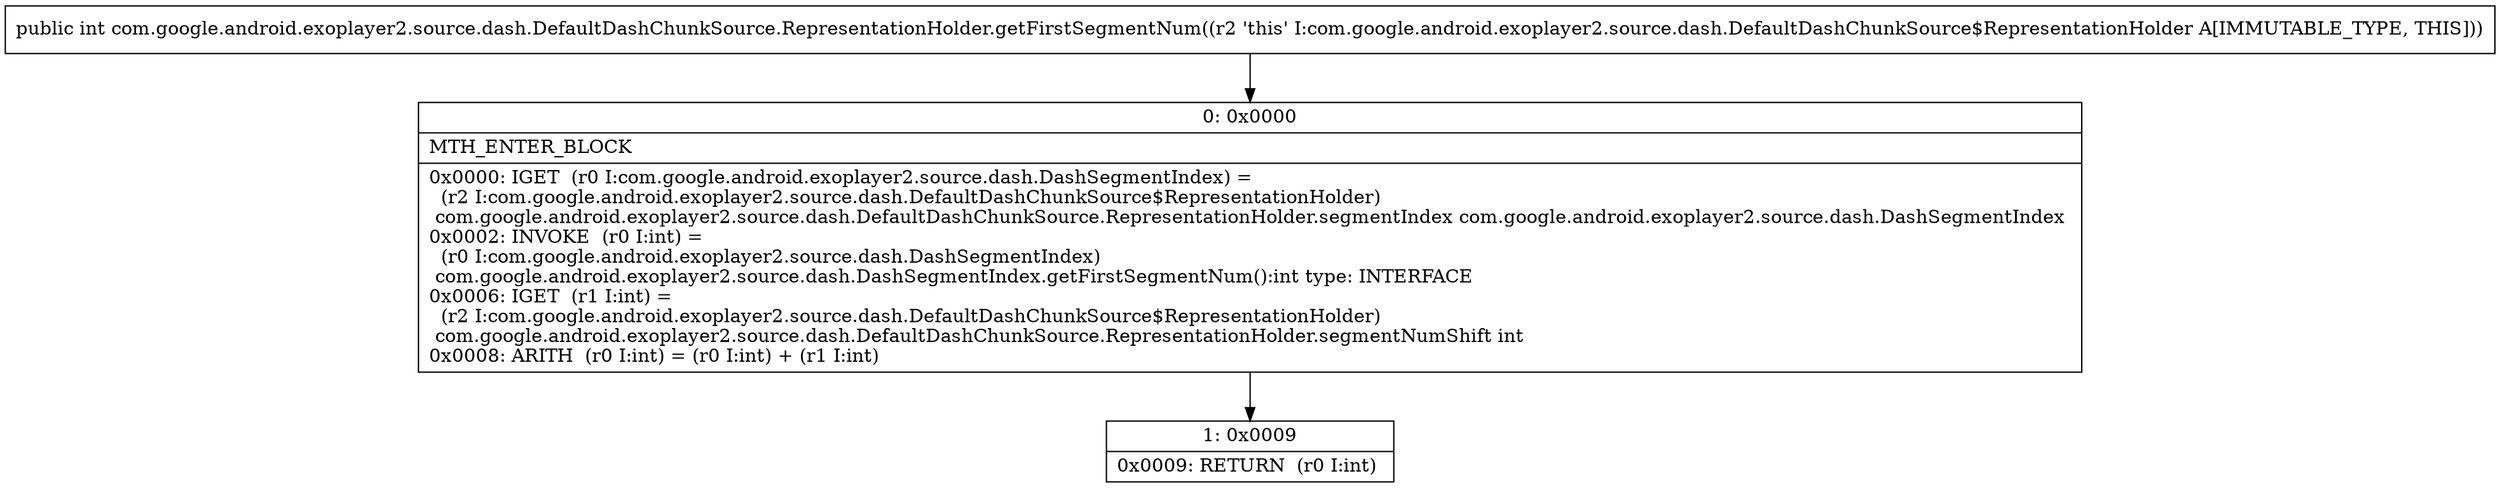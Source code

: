 digraph "CFG forcom.google.android.exoplayer2.source.dash.DefaultDashChunkSource.RepresentationHolder.getFirstSegmentNum()I" {
Node_0 [shape=record,label="{0\:\ 0x0000|MTH_ENTER_BLOCK\l|0x0000: IGET  (r0 I:com.google.android.exoplayer2.source.dash.DashSegmentIndex) = \l  (r2 I:com.google.android.exoplayer2.source.dash.DefaultDashChunkSource$RepresentationHolder)\l com.google.android.exoplayer2.source.dash.DefaultDashChunkSource.RepresentationHolder.segmentIndex com.google.android.exoplayer2.source.dash.DashSegmentIndex \l0x0002: INVOKE  (r0 I:int) = \l  (r0 I:com.google.android.exoplayer2.source.dash.DashSegmentIndex)\l com.google.android.exoplayer2.source.dash.DashSegmentIndex.getFirstSegmentNum():int type: INTERFACE \l0x0006: IGET  (r1 I:int) = \l  (r2 I:com.google.android.exoplayer2.source.dash.DefaultDashChunkSource$RepresentationHolder)\l com.google.android.exoplayer2.source.dash.DefaultDashChunkSource.RepresentationHolder.segmentNumShift int \l0x0008: ARITH  (r0 I:int) = (r0 I:int) + (r1 I:int) \l}"];
Node_1 [shape=record,label="{1\:\ 0x0009|0x0009: RETURN  (r0 I:int) \l}"];
MethodNode[shape=record,label="{public int com.google.android.exoplayer2.source.dash.DefaultDashChunkSource.RepresentationHolder.getFirstSegmentNum((r2 'this' I:com.google.android.exoplayer2.source.dash.DefaultDashChunkSource$RepresentationHolder A[IMMUTABLE_TYPE, THIS])) }"];
MethodNode -> Node_0;
Node_0 -> Node_1;
}

